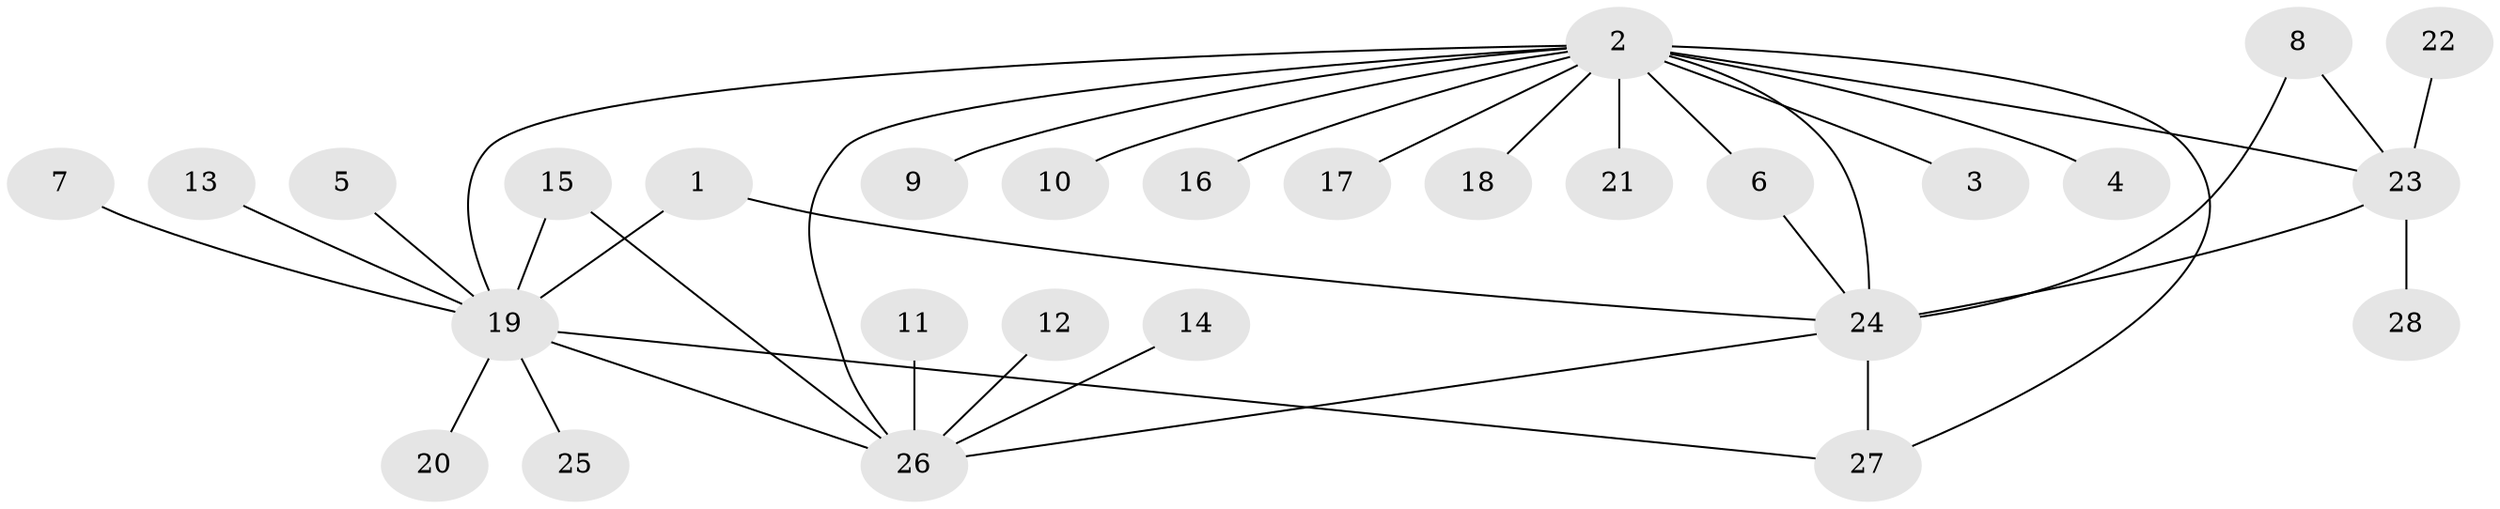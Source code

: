 // original degree distribution, {3: 0.09615384615384616, 12: 0.019230769230769232, 6: 0.019230769230769232, 8: 0.019230769230769232, 2: 0.19230769230769232, 11: 0.019230769230769232, 5: 0.019230769230769232, 4: 0.057692307692307696, 7: 0.019230769230769232, 1: 0.5384615384615384}
// Generated by graph-tools (version 1.1) at 2025/26/03/09/25 03:26:38]
// undirected, 28 vertices, 36 edges
graph export_dot {
graph [start="1"]
  node [color=gray90,style=filled];
  1;
  2;
  3;
  4;
  5;
  6;
  7;
  8;
  9;
  10;
  11;
  12;
  13;
  14;
  15;
  16;
  17;
  18;
  19;
  20;
  21;
  22;
  23;
  24;
  25;
  26;
  27;
  28;
  1 -- 19 [weight=1.0];
  1 -- 24 [weight=1.0];
  2 -- 3 [weight=1.0];
  2 -- 4 [weight=1.0];
  2 -- 6 [weight=1.0];
  2 -- 9 [weight=1.0];
  2 -- 10 [weight=1.0];
  2 -- 16 [weight=1.0];
  2 -- 17 [weight=1.0];
  2 -- 18 [weight=1.0];
  2 -- 19 [weight=1.0];
  2 -- 21 [weight=1.0];
  2 -- 23 [weight=1.0];
  2 -- 24 [weight=1.0];
  2 -- 26 [weight=1.0];
  2 -- 27 [weight=2.0];
  5 -- 19 [weight=1.0];
  6 -- 24 [weight=1.0];
  7 -- 19 [weight=1.0];
  8 -- 23 [weight=1.0];
  8 -- 24 [weight=1.0];
  11 -- 26 [weight=1.0];
  12 -- 26 [weight=1.0];
  13 -- 19 [weight=1.0];
  14 -- 26 [weight=1.0];
  15 -- 19 [weight=1.0];
  15 -- 26 [weight=1.0];
  19 -- 20 [weight=1.0];
  19 -- 25 [weight=1.0];
  19 -- 26 [weight=1.0];
  19 -- 27 [weight=1.0];
  22 -- 23 [weight=1.0];
  23 -- 24 [weight=1.0];
  23 -- 28 [weight=1.0];
  24 -- 26 [weight=1.0];
  24 -- 27 [weight=2.0];
}
